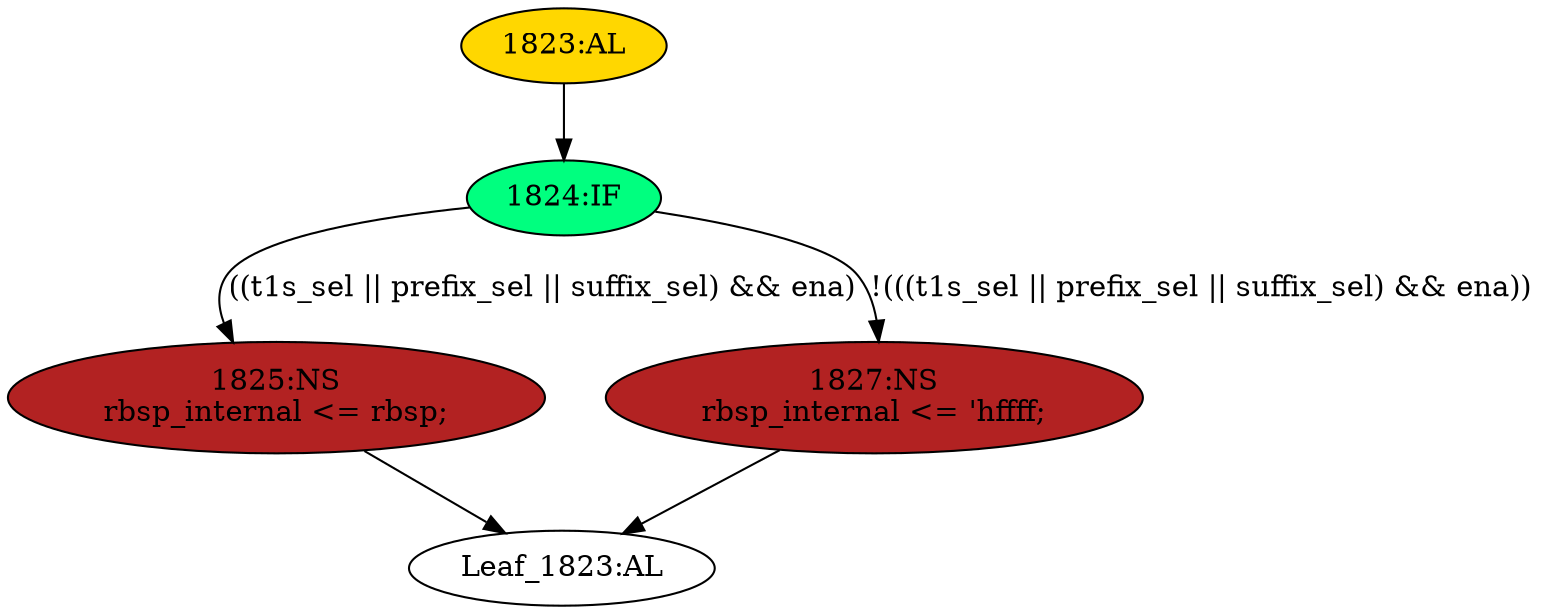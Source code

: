 strict digraph "" {
	node [label="\N"];
	"1825:NS"	 [ast="<pyverilog.vparser.ast.NonblockingSubstitution object at 0x7f204c598a50>",
		fillcolor=firebrick,
		label="1825:NS
rbsp_internal <= rbsp;",
		statements="[<pyverilog.vparser.ast.NonblockingSubstitution object at 0x7f204c598a50>]",
		style=filled,
		typ=NonblockingSubstitution];
	"Leaf_1823:AL"	 [def_var="['rbsp_internal']",
		label="Leaf_1823:AL"];
	"1825:NS" -> "Leaf_1823:AL"	 [cond="[]",
		lineno=None];
	"1824:IF"	 [ast="<pyverilog.vparser.ast.IfStatement object at 0x7f204c598710>",
		fillcolor=springgreen,
		label="1824:IF",
		statements="[]",
		style=filled,
		typ=IfStatement];
	"1824:IF" -> "1825:NS"	 [cond="['t1s_sel', 'prefix_sel', 'suffix_sel', 'ena']",
		label="((t1s_sel || prefix_sel || suffix_sel) && ena)",
		lineno=1824];
	"1827:NS"	 [ast="<pyverilog.vparser.ast.NonblockingSubstitution object at 0x7f204c598e50>",
		fillcolor=firebrick,
		label="1827:NS
rbsp_internal <= 'hffff;",
		statements="[<pyverilog.vparser.ast.NonblockingSubstitution object at 0x7f204c598e50>]",
		style=filled,
		typ=NonblockingSubstitution];
	"1824:IF" -> "1827:NS"	 [cond="['t1s_sel', 'prefix_sel', 'suffix_sel', 'ena']",
		label="!(((t1s_sel || prefix_sel || suffix_sel) && ena))",
		lineno=1824];
	"1823:AL"	 [ast="<pyverilog.vparser.ast.Always object at 0x7f204c59f410>",
		clk_sens=False,
		fillcolor=gold,
		label="1823:AL",
		sens="['rbsp']",
		statements="[]",
		style=filled,
		typ=Always,
		use_var="['rbsp', 'ena', 't1s_sel', 'suffix_sel', 'prefix_sel']"];
	"1823:AL" -> "1824:IF"	 [cond="[]",
		lineno=None];
	"1827:NS" -> "Leaf_1823:AL"	 [cond="[]",
		lineno=None];
}
